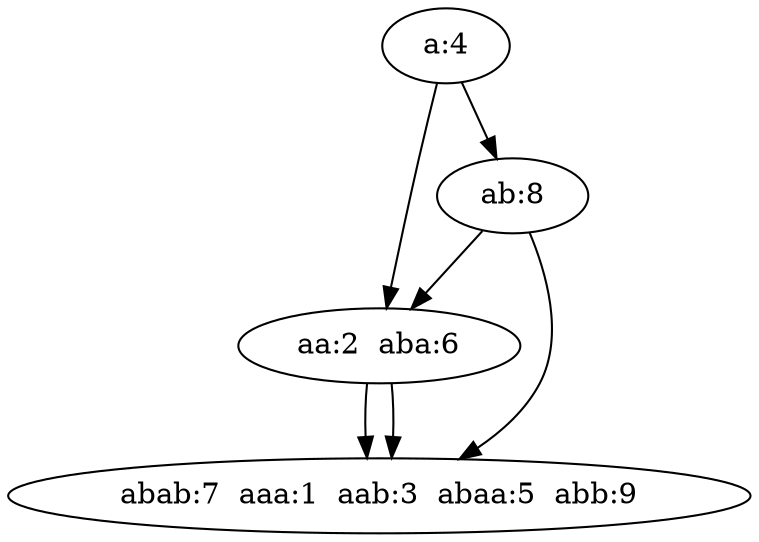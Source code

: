 digraph G {
" a:4 ";
" aa:2  aba:6 ";
" a:4 "->" aa:2  aba:6 ";
" ab:8 ";
" a:4 "->" ab:8 ";
" abab:7  aaa:1  aab:3  abaa:5  abb:9 ";
" aa:2  aba:6 "->" abab:7  aaa:1  aab:3  abaa:5  abb:9 ";
" abab:7  aaa:1  aab:3  abaa:5  abb:9 ";
" aa:2  aba:6 "->" abab:7  aaa:1  aab:3  abaa:5  abb:9 ";
" aa:2  aba:6 ";
" ab:8 "->" aa:2  aba:6 ";
" abab:7  aaa:1  aab:3  abaa:5  abb:9 ";
" ab:8 "->" abab:7  aaa:1  aab:3  abaa:5  abb:9 ";
}